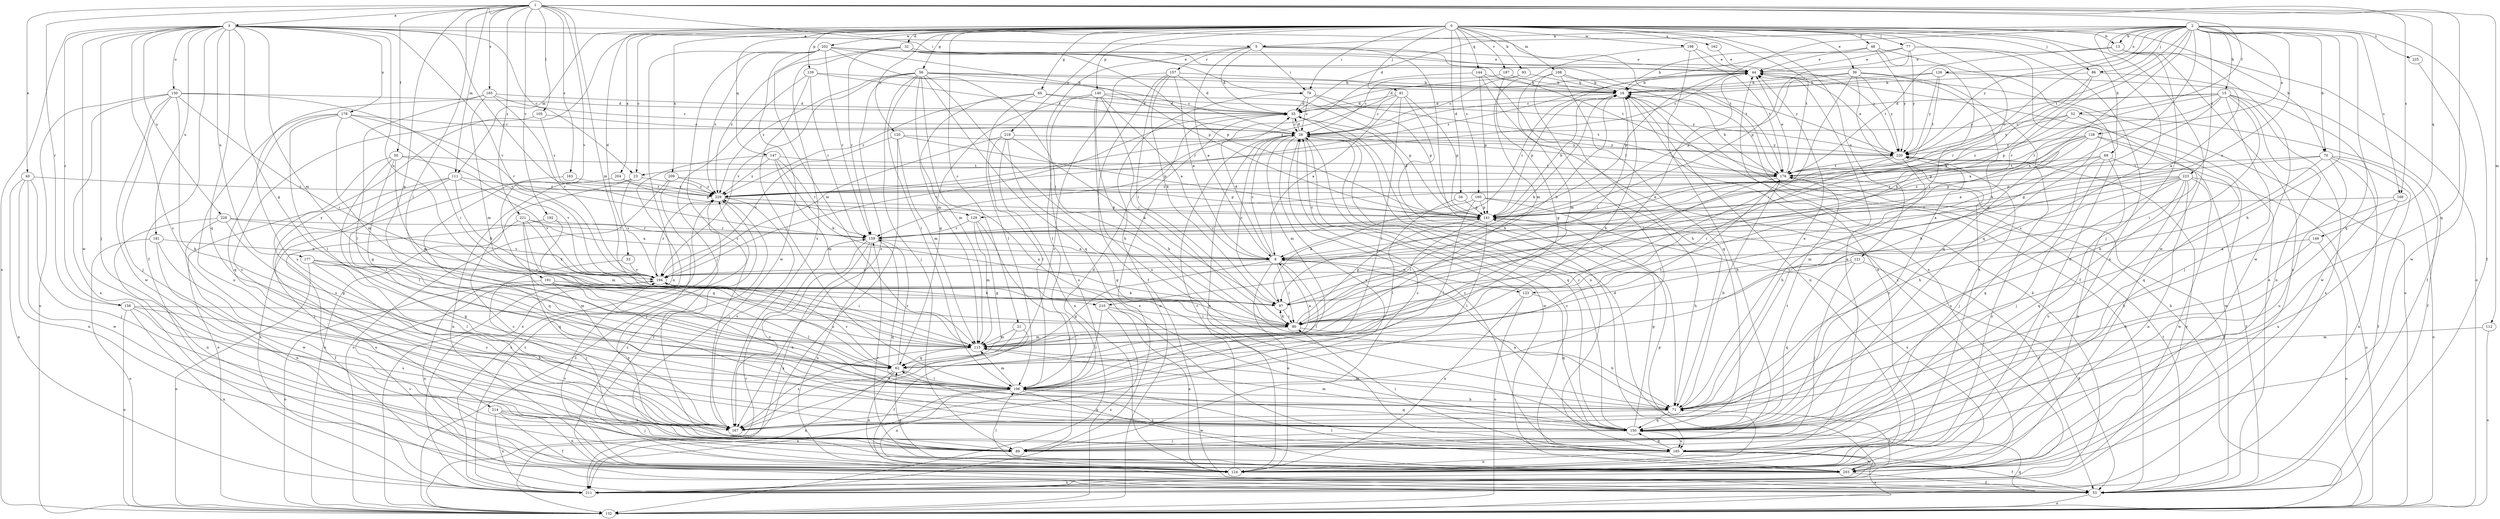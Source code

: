 strict digraph  {
0;
1;
2;
3;
5;
8;
13;
15;
16;
21;
23;
26;
32;
33;
34;
35;
39;
40;
44;
48;
50;
52;
53;
56;
60;
62;
69;
70;
71;
77;
79;
80;
81;
86;
89;
93;
97;
105;
106;
108;
111;
112;
115;
120;
121;
123;
124;
126;
128;
129;
130;
132;
139;
140;
141;
144;
147;
149;
150;
156;
157;
159;
160;
162;
163;
165;
166;
167;
176;
177;
178;
181;
185;
187;
191;
192;
194;
198;
202;
203;
204;
209;
210;
211;
214;
218;
220;
221;
223;
225;
228;
229;
0 -> 13  [label=b];
0 -> 21  [label=c];
0 -> 23  [label=c];
0 -> 32  [label=d];
0 -> 33  [label=d];
0 -> 34  [label=d];
0 -> 39  [label=e];
0 -> 48  [label=f];
0 -> 56  [label=g];
0 -> 60  [label=g];
0 -> 69  [label=h];
0 -> 70  [label=h];
0 -> 77  [label=i];
0 -> 79  [label=i];
0 -> 81  [label=j];
0 -> 86  [label=j];
0 -> 93  [label=k];
0 -> 97  [label=k];
0 -> 108  [label=m];
0 -> 111  [label=m];
0 -> 120  [label=n];
0 -> 121  [label=n];
0 -> 139  [label=p];
0 -> 140  [label=p];
0 -> 144  [label=q];
0 -> 147  [label=q];
0 -> 160  [label=s];
0 -> 162  [label=s];
0 -> 176  [label=t];
0 -> 187  [label=v];
0 -> 198  [label=w];
0 -> 202  [label=w];
0 -> 203  [label=w];
0 -> 204  [label=x];
0 -> 209  [label=x];
0 -> 214  [label=y];
0 -> 218  [label=y];
1 -> 3  [label=a];
1 -> 40  [label=e];
1 -> 50  [label=f];
1 -> 52  [label=f];
1 -> 62  [label=g];
1 -> 79  [label=i];
1 -> 105  [label=l];
1 -> 106  [label=l];
1 -> 111  [label=m];
1 -> 112  [label=m];
1 -> 115  [label=m];
1 -> 149  [label=q];
1 -> 150  [label=q];
1 -> 156  [label=r];
1 -> 163  [label=s];
1 -> 165  [label=s];
1 -> 166  [label=s];
1 -> 191  [label=v];
1 -> 192  [label=v];
1 -> 221  [label=z];
2 -> 5  [label=a];
2 -> 13  [label=b];
2 -> 15  [label=b];
2 -> 23  [label=c];
2 -> 35  [label=d];
2 -> 53  [label=f];
2 -> 62  [label=g];
2 -> 70  [label=h];
2 -> 71  [label=h];
2 -> 86  [label=j];
2 -> 89  [label=j];
2 -> 123  [label=n];
2 -> 126  [label=o];
2 -> 128  [label=o];
2 -> 129  [label=o];
2 -> 150  [label=q];
2 -> 166  [label=s];
2 -> 167  [label=s];
2 -> 176  [label=t];
2 -> 194  [label=v];
2 -> 210  [label=x];
2 -> 220  [label=y];
2 -> 223  [label=z];
2 -> 225  [label=z];
3 -> 5  [label=a];
3 -> 23  [label=c];
3 -> 53  [label=f];
3 -> 62  [label=g];
3 -> 89  [label=j];
3 -> 115  [label=m];
3 -> 129  [label=o];
3 -> 130  [label=o];
3 -> 132  [label=o];
3 -> 150  [label=q];
3 -> 156  [label=r];
3 -> 167  [label=s];
3 -> 176  [label=t];
3 -> 177  [label=u];
3 -> 178  [label=u];
3 -> 181  [label=u];
3 -> 194  [label=v];
3 -> 203  [label=w];
3 -> 210  [label=x];
3 -> 228  [label=z];
5 -> 8  [label=a];
5 -> 35  [label=d];
5 -> 44  [label=e];
5 -> 71  [label=h];
5 -> 79  [label=i];
5 -> 132  [label=o];
5 -> 157  [label=r];
5 -> 176  [label=t];
8 -> 26  [label=c];
8 -> 35  [label=d];
8 -> 62  [label=g];
8 -> 80  [label=i];
8 -> 106  [label=l];
8 -> 123  [label=n];
8 -> 124  [label=n];
8 -> 194  [label=v];
13 -> 44  [label=e];
13 -> 132  [label=o];
13 -> 176  [label=t];
13 -> 203  [label=w];
13 -> 211  [label=x];
15 -> 8  [label=a];
15 -> 35  [label=d];
15 -> 71  [label=h];
15 -> 89  [label=j];
15 -> 97  [label=k];
15 -> 124  [label=n];
15 -> 141  [label=p];
15 -> 203  [label=w];
15 -> 211  [label=x];
15 -> 220  [label=y];
16 -> 35  [label=d];
16 -> 80  [label=i];
16 -> 97  [label=k];
16 -> 124  [label=n];
16 -> 141  [label=p];
21 -> 53  [label=f];
21 -> 115  [label=m];
21 -> 167  [label=s];
23 -> 124  [label=n];
23 -> 132  [label=o];
23 -> 194  [label=v];
23 -> 229  [label=z];
26 -> 35  [label=d];
26 -> 115  [label=m];
26 -> 124  [label=n];
26 -> 150  [label=q];
26 -> 167  [label=s];
26 -> 176  [label=t];
26 -> 203  [label=w];
26 -> 220  [label=y];
32 -> 44  [label=e];
32 -> 141  [label=p];
32 -> 159  [label=r];
32 -> 167  [label=s];
32 -> 176  [label=t];
32 -> 229  [label=z];
33 -> 89  [label=j];
33 -> 194  [label=v];
34 -> 106  [label=l];
34 -> 141  [label=p];
35 -> 26  [label=c];
35 -> 185  [label=u];
35 -> 194  [label=v];
35 -> 211  [label=x];
39 -> 16  [label=b];
39 -> 71  [label=h];
39 -> 80  [label=i];
39 -> 124  [label=n];
39 -> 141  [label=p];
39 -> 150  [label=q];
39 -> 220  [label=y];
40 -> 89  [label=j];
40 -> 124  [label=n];
40 -> 203  [label=w];
40 -> 211  [label=x];
40 -> 229  [label=z];
44 -> 16  [label=b];
44 -> 35  [label=d];
44 -> 132  [label=o];
44 -> 141  [label=p];
44 -> 159  [label=r];
48 -> 44  [label=e];
48 -> 80  [label=i];
48 -> 124  [label=n];
48 -> 220  [label=y];
48 -> 229  [label=z];
50 -> 62  [label=g];
50 -> 106  [label=l];
50 -> 115  [label=m];
50 -> 167  [label=s];
50 -> 176  [label=t];
50 -> 194  [label=v];
52 -> 26  [label=c];
52 -> 53  [label=f];
52 -> 80  [label=i];
52 -> 220  [label=y];
52 -> 229  [label=z];
53 -> 44  [label=e];
53 -> 132  [label=o];
53 -> 176  [label=t];
53 -> 194  [label=v];
53 -> 229  [label=z];
56 -> 16  [label=b];
56 -> 26  [label=c];
56 -> 71  [label=h];
56 -> 89  [label=j];
56 -> 106  [label=l];
56 -> 115  [label=m];
56 -> 150  [label=q];
56 -> 167  [label=s];
56 -> 185  [label=u];
56 -> 194  [label=v];
56 -> 220  [label=y];
56 -> 229  [label=z];
60 -> 35  [label=d];
60 -> 106  [label=l];
60 -> 115  [label=m];
60 -> 220  [label=y];
60 -> 229  [label=z];
62 -> 16  [label=b];
62 -> 106  [label=l];
62 -> 124  [label=n];
62 -> 159  [label=r];
62 -> 176  [label=t];
62 -> 194  [label=v];
62 -> 211  [label=x];
69 -> 53  [label=f];
69 -> 89  [label=j];
69 -> 124  [label=n];
69 -> 141  [label=p];
69 -> 150  [label=q];
69 -> 176  [label=t];
70 -> 53  [label=f];
70 -> 71  [label=h];
70 -> 132  [label=o];
70 -> 141  [label=p];
70 -> 176  [label=t];
70 -> 185  [label=u];
70 -> 211  [label=x];
71 -> 44  [label=e];
71 -> 115  [label=m];
71 -> 150  [label=q];
71 -> 167  [label=s];
77 -> 16  [label=b];
77 -> 44  [label=e];
77 -> 124  [label=n];
77 -> 141  [label=p];
77 -> 150  [label=q];
77 -> 220  [label=y];
79 -> 26  [label=c];
79 -> 35  [label=d];
79 -> 132  [label=o];
79 -> 141  [label=p];
79 -> 176  [label=t];
80 -> 44  [label=e];
80 -> 71  [label=h];
80 -> 97  [label=k];
80 -> 115  [label=m];
80 -> 141  [label=p];
81 -> 8  [label=a];
81 -> 26  [label=c];
81 -> 35  [label=d];
81 -> 106  [label=l];
81 -> 141  [label=p];
81 -> 185  [label=u];
86 -> 16  [label=b];
86 -> 53  [label=f];
86 -> 97  [label=k];
86 -> 159  [label=r];
89 -> 16  [label=b];
89 -> 26  [label=c];
93 -> 16  [label=b];
93 -> 26  [label=c];
93 -> 229  [label=z];
97 -> 16  [label=b];
97 -> 26  [label=c];
97 -> 80  [label=i];
105 -> 26  [label=c];
105 -> 167  [label=s];
105 -> 229  [label=z];
106 -> 71  [label=h];
106 -> 115  [label=m];
106 -> 124  [label=n];
106 -> 150  [label=q];
106 -> 203  [label=w];
106 -> 211  [label=x];
108 -> 16  [label=b];
108 -> 53  [label=f];
108 -> 106  [label=l];
108 -> 115  [label=m];
108 -> 150  [label=q];
111 -> 89  [label=j];
111 -> 97  [label=k];
111 -> 106  [label=l];
111 -> 132  [label=o];
111 -> 194  [label=v];
111 -> 229  [label=z];
112 -> 115  [label=m];
112 -> 132  [label=o];
115 -> 8  [label=a];
115 -> 62  [label=g];
115 -> 167  [label=s];
120 -> 115  [label=m];
120 -> 132  [label=o];
120 -> 141  [label=p];
120 -> 194  [label=v];
120 -> 220  [label=y];
121 -> 53  [label=f];
121 -> 89  [label=j];
121 -> 150  [label=q];
121 -> 194  [label=v];
123 -> 26  [label=c];
123 -> 124  [label=n];
123 -> 132  [label=o];
123 -> 150  [label=q];
124 -> 26  [label=c];
124 -> 44  [label=e];
124 -> 106  [label=l];
124 -> 141  [label=p];
124 -> 194  [label=v];
124 -> 220  [label=y];
124 -> 229  [label=z];
126 -> 8  [label=a];
126 -> 16  [label=b];
126 -> 26  [label=c];
126 -> 176  [label=t];
126 -> 220  [label=y];
128 -> 8  [label=a];
128 -> 141  [label=p];
128 -> 150  [label=q];
128 -> 159  [label=r];
128 -> 176  [label=t];
128 -> 203  [label=w];
128 -> 220  [label=y];
129 -> 62  [label=g];
129 -> 89  [label=j];
129 -> 115  [label=m];
129 -> 159  [label=r];
130 -> 35  [label=d];
130 -> 71  [label=h];
130 -> 80  [label=i];
130 -> 89  [label=j];
130 -> 132  [label=o];
130 -> 194  [label=v];
130 -> 203  [label=w];
130 -> 211  [label=x];
132 -> 16  [label=b];
132 -> 150  [label=q];
132 -> 159  [label=r];
132 -> 229  [label=z];
139 -> 16  [label=b];
139 -> 26  [label=c];
139 -> 89  [label=j];
139 -> 106  [label=l];
139 -> 159  [label=r];
140 -> 8  [label=a];
140 -> 35  [label=d];
140 -> 62  [label=g];
140 -> 71  [label=h];
140 -> 80  [label=i];
140 -> 106  [label=l];
140 -> 141  [label=p];
140 -> 185  [label=u];
141 -> 16  [label=b];
141 -> 35  [label=d];
141 -> 53  [label=f];
141 -> 80  [label=i];
141 -> 106  [label=l];
141 -> 159  [label=r];
144 -> 16  [label=b];
144 -> 71  [label=h];
144 -> 141  [label=p];
144 -> 159  [label=r];
144 -> 211  [label=x];
147 -> 97  [label=k];
147 -> 115  [label=m];
147 -> 159  [label=r];
147 -> 176  [label=t];
147 -> 211  [label=x];
147 -> 229  [label=z];
149 -> 8  [label=a];
149 -> 71  [label=h];
149 -> 132  [label=o];
150 -> 8  [label=a];
150 -> 26  [label=c];
150 -> 89  [label=j];
150 -> 115  [label=m];
150 -> 141  [label=p];
150 -> 176  [label=t];
150 -> 185  [label=u];
150 -> 220  [label=y];
156 -> 71  [label=h];
156 -> 80  [label=i];
156 -> 132  [label=o];
156 -> 167  [label=s];
156 -> 211  [label=x];
157 -> 8  [label=a];
157 -> 16  [label=b];
157 -> 35  [label=d];
157 -> 53  [label=f];
157 -> 80  [label=i];
157 -> 97  [label=k];
157 -> 167  [label=s];
159 -> 8  [label=a];
159 -> 124  [label=n];
159 -> 150  [label=q];
159 -> 167  [label=s];
159 -> 211  [label=x];
160 -> 71  [label=h];
160 -> 97  [label=k];
160 -> 106  [label=l];
160 -> 141  [label=p];
160 -> 211  [label=x];
162 -> 44  [label=e];
163 -> 150  [label=q];
163 -> 229  [label=z];
165 -> 26  [label=c];
165 -> 35  [label=d];
165 -> 106  [label=l];
165 -> 115  [label=m];
165 -> 167  [label=s];
165 -> 194  [label=v];
166 -> 71  [label=h];
166 -> 141  [label=p];
166 -> 185  [label=u];
167 -> 35  [label=d];
176 -> 16  [label=b];
176 -> 44  [label=e];
176 -> 53  [label=f];
176 -> 71  [label=h];
176 -> 80  [label=i];
176 -> 229  [label=z];
177 -> 62  [label=g];
177 -> 106  [label=l];
177 -> 115  [label=m];
177 -> 132  [label=o];
177 -> 167  [label=s];
177 -> 194  [label=v];
178 -> 26  [label=c];
178 -> 80  [label=i];
178 -> 106  [label=l];
178 -> 115  [label=m];
178 -> 150  [label=q];
178 -> 159  [label=r];
178 -> 185  [label=u];
181 -> 8  [label=a];
181 -> 124  [label=n];
181 -> 132  [label=o];
181 -> 185  [label=u];
185 -> 26  [label=c];
185 -> 44  [label=e];
185 -> 53  [label=f];
185 -> 62  [label=g];
185 -> 80  [label=i];
185 -> 124  [label=n];
185 -> 132  [label=o];
185 -> 150  [label=q];
185 -> 203  [label=w];
187 -> 16  [label=b];
187 -> 26  [label=c];
187 -> 62  [label=g];
191 -> 71  [label=h];
191 -> 80  [label=i];
191 -> 97  [label=k];
191 -> 124  [label=n];
191 -> 167  [label=s];
192 -> 53  [label=f];
192 -> 115  [label=m];
192 -> 159  [label=r];
194 -> 97  [label=k];
194 -> 106  [label=l];
194 -> 132  [label=o];
194 -> 229  [label=z];
198 -> 44  [label=e];
198 -> 115  [label=m];
198 -> 176  [label=t];
198 -> 211  [label=x];
202 -> 44  [label=e];
202 -> 80  [label=i];
202 -> 115  [label=m];
202 -> 132  [label=o];
202 -> 141  [label=p];
202 -> 159  [label=r];
202 -> 167  [label=s];
202 -> 203  [label=w];
202 -> 220  [label=y];
202 -> 229  [label=z];
203 -> 26  [label=c];
203 -> 35  [label=d];
203 -> 53  [label=f];
203 -> 62  [label=g];
203 -> 71  [label=h];
203 -> 106  [label=l];
203 -> 159  [label=r];
203 -> 211  [label=x];
204 -> 141  [label=p];
204 -> 211  [label=x];
204 -> 229  [label=z];
209 -> 89  [label=j];
209 -> 132  [label=o];
209 -> 141  [label=p];
209 -> 229  [label=z];
210 -> 80  [label=i];
210 -> 106  [label=l];
210 -> 124  [label=n];
210 -> 132  [label=o];
211 -> 16  [label=b];
211 -> 220  [label=y];
211 -> 229  [label=z];
214 -> 53  [label=f];
214 -> 89  [label=j];
214 -> 124  [label=n];
214 -> 167  [label=s];
214 -> 211  [label=x];
218 -> 97  [label=k];
218 -> 106  [label=l];
218 -> 124  [label=n];
218 -> 150  [label=q];
218 -> 194  [label=v];
218 -> 220  [label=y];
220 -> 44  [label=e];
220 -> 71  [label=h];
220 -> 80  [label=i];
220 -> 89  [label=j];
220 -> 176  [label=t];
221 -> 8  [label=a];
221 -> 62  [label=g];
221 -> 97  [label=k];
221 -> 150  [label=q];
221 -> 159  [label=r];
221 -> 167  [label=s];
223 -> 8  [label=a];
223 -> 115  [label=m];
223 -> 124  [label=n];
223 -> 132  [label=o];
223 -> 150  [label=q];
223 -> 159  [label=r];
223 -> 167  [label=s];
223 -> 185  [label=u];
223 -> 203  [label=w];
223 -> 229  [label=z];
225 -> 203  [label=w];
228 -> 62  [label=g];
228 -> 124  [label=n];
228 -> 159  [label=r];
228 -> 194  [label=v];
228 -> 203  [label=w];
229 -> 141  [label=p];
229 -> 167  [label=s];
229 -> 211  [label=x];
}
